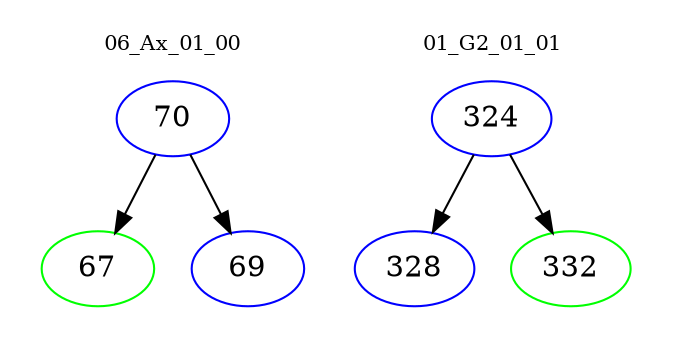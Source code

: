 digraph{
subgraph cluster_0 {
color = white
label = "06_Ax_01_00";
fontsize=10;
T0_70 [label="70", color="blue"]
T0_70 -> T0_67 [color="black"]
T0_67 [label="67", color="green"]
T0_70 -> T0_69 [color="black"]
T0_69 [label="69", color="blue"]
}
subgraph cluster_1 {
color = white
label = "01_G2_01_01";
fontsize=10;
T1_324 [label="324", color="blue"]
T1_324 -> T1_328 [color="black"]
T1_328 [label="328", color="blue"]
T1_324 -> T1_332 [color="black"]
T1_332 [label="332", color="green"]
}
}
